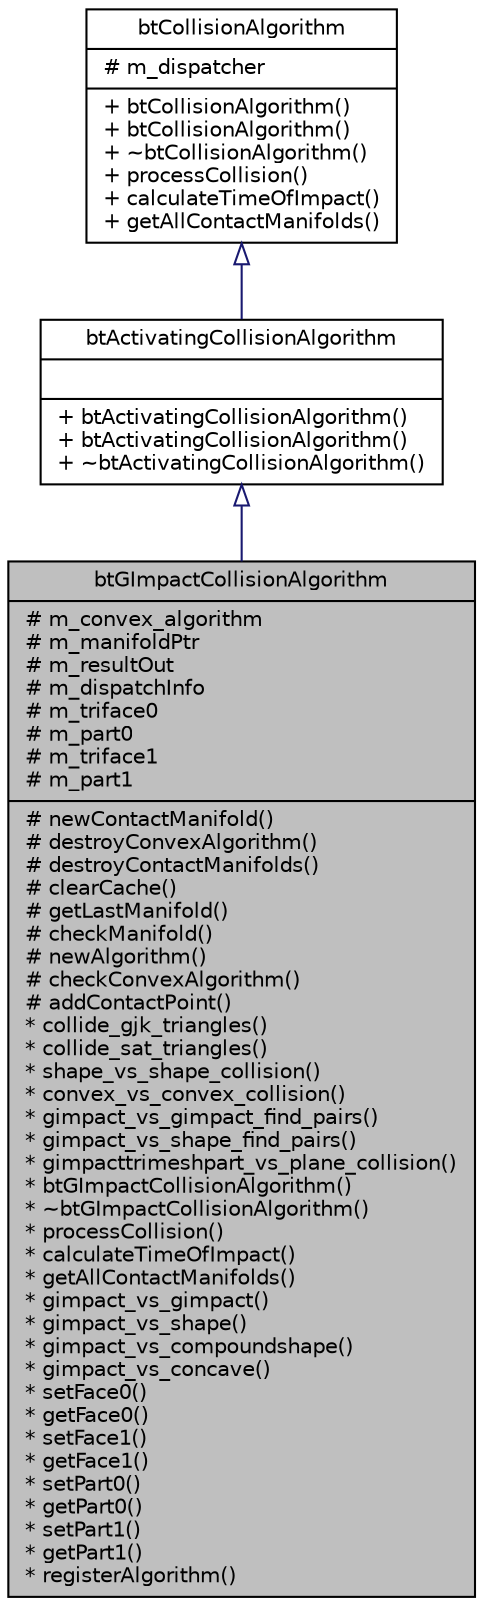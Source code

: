 digraph G
{
  edge [fontname="Helvetica",fontsize="10",labelfontname="Helvetica",labelfontsize="10"];
  node [fontname="Helvetica",fontsize="10",shape=record];
  Node1 [label="{btGImpactCollisionAlgorithm\n|# m_convex_algorithm\l# m_manifoldPtr\l# m_resultOut\l# m_dispatchInfo\l# m_triface0\l# m_part0\l# m_triface1\l# m_part1\l|# newContactManifold()\l# destroyConvexAlgorithm()\l# destroyContactManifolds()\l# clearCache()\l# getLastManifold()\l# checkManifold()\l# newAlgorithm()\l# checkConvexAlgorithm()\l# addContactPoint()\l* collide_gjk_triangles()\l* collide_sat_triangles()\l* shape_vs_shape_collision()\l* convex_vs_convex_collision()\l* gimpact_vs_gimpact_find_pairs()\l* gimpact_vs_shape_find_pairs()\l* gimpacttrimeshpart_vs_plane_collision()\l* btGImpactCollisionAlgorithm()\l* ~btGImpactCollisionAlgorithm()\l* processCollision()\l* calculateTimeOfImpact()\l* getAllContactManifolds()\l* gimpact_vs_gimpact()\l* gimpact_vs_shape()\l* gimpact_vs_compoundshape()\l* gimpact_vs_concave()\l* setFace0()\l* getFace0()\l* setFace1()\l* getFace1()\l* setPart0()\l* getPart0()\l* setPart1()\l* getPart1()\l* registerAlgorithm()\l}",height=0.2,width=0.4,color="black", fillcolor="grey75", style="filled" fontcolor="black"];
  Node2 -> Node1 [dir=back,color="midnightblue",fontsize="10",style="solid",arrowtail="empty",fontname="Helvetica"];
  Node2 [label="{btActivatingCollisionAlgorithm\n||+ btActivatingCollisionAlgorithm()\l+ btActivatingCollisionAlgorithm()\l+ ~btActivatingCollisionAlgorithm()\l}",height=0.2,width=0.4,color="black", fillcolor="white", style="filled",URL="$d5/d98/classbtActivatingCollisionAlgorithm.html",tooltip="This class is not enabled yet (work-in-progress) to more aggressively activate objects."];
  Node3 -> Node2 [dir=back,color="midnightblue",fontsize="10",style="solid",arrowtail="empty",fontname="Helvetica"];
  Node3 [label="{btCollisionAlgorithm\n|# m_dispatcher\l|+ btCollisionAlgorithm()\l+ btCollisionAlgorithm()\l+ ~btCollisionAlgorithm()\l+ processCollision()\l+ calculateTimeOfImpact()\l+ getAllContactManifolds()\l}",height=0.2,width=0.4,color="black", fillcolor="white", style="filled",URL="$d5/dae/classbtCollisionAlgorithm.html"];
}
